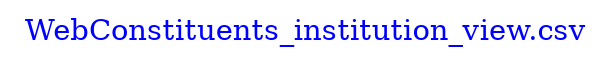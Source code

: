 digraph n0 {
fontcolor="blue"
remincross="true"
label="WebConstituents_institution_view.csv"
subgraph cluster {
label="model"
}
}
